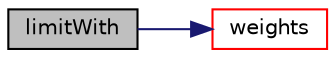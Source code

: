 digraph "limitWith"
{
  bgcolor="transparent";
  edge [fontname="Helvetica",fontsize="10",labelfontname="Helvetica",labelfontsize="10"];
  node [fontname="Helvetica",fontsize="10",shape=record];
  rankdir="LR";
  Node2 [label="limitWith",height=0.2,width=0.4,color="black", fillcolor="grey75", style="filled", fontcolor="black"];
  Node2 -> Node3 [color="midnightblue",fontsize="10",style="solid",fontname="Helvetica"];
  Node3 [label="weights",height=0.2,width=0.4,color="red",URL="$a23869.html#a423cde65a653714d4df64122652a8f0f",tooltip="Return the interpolation weighting factors. "];
}
